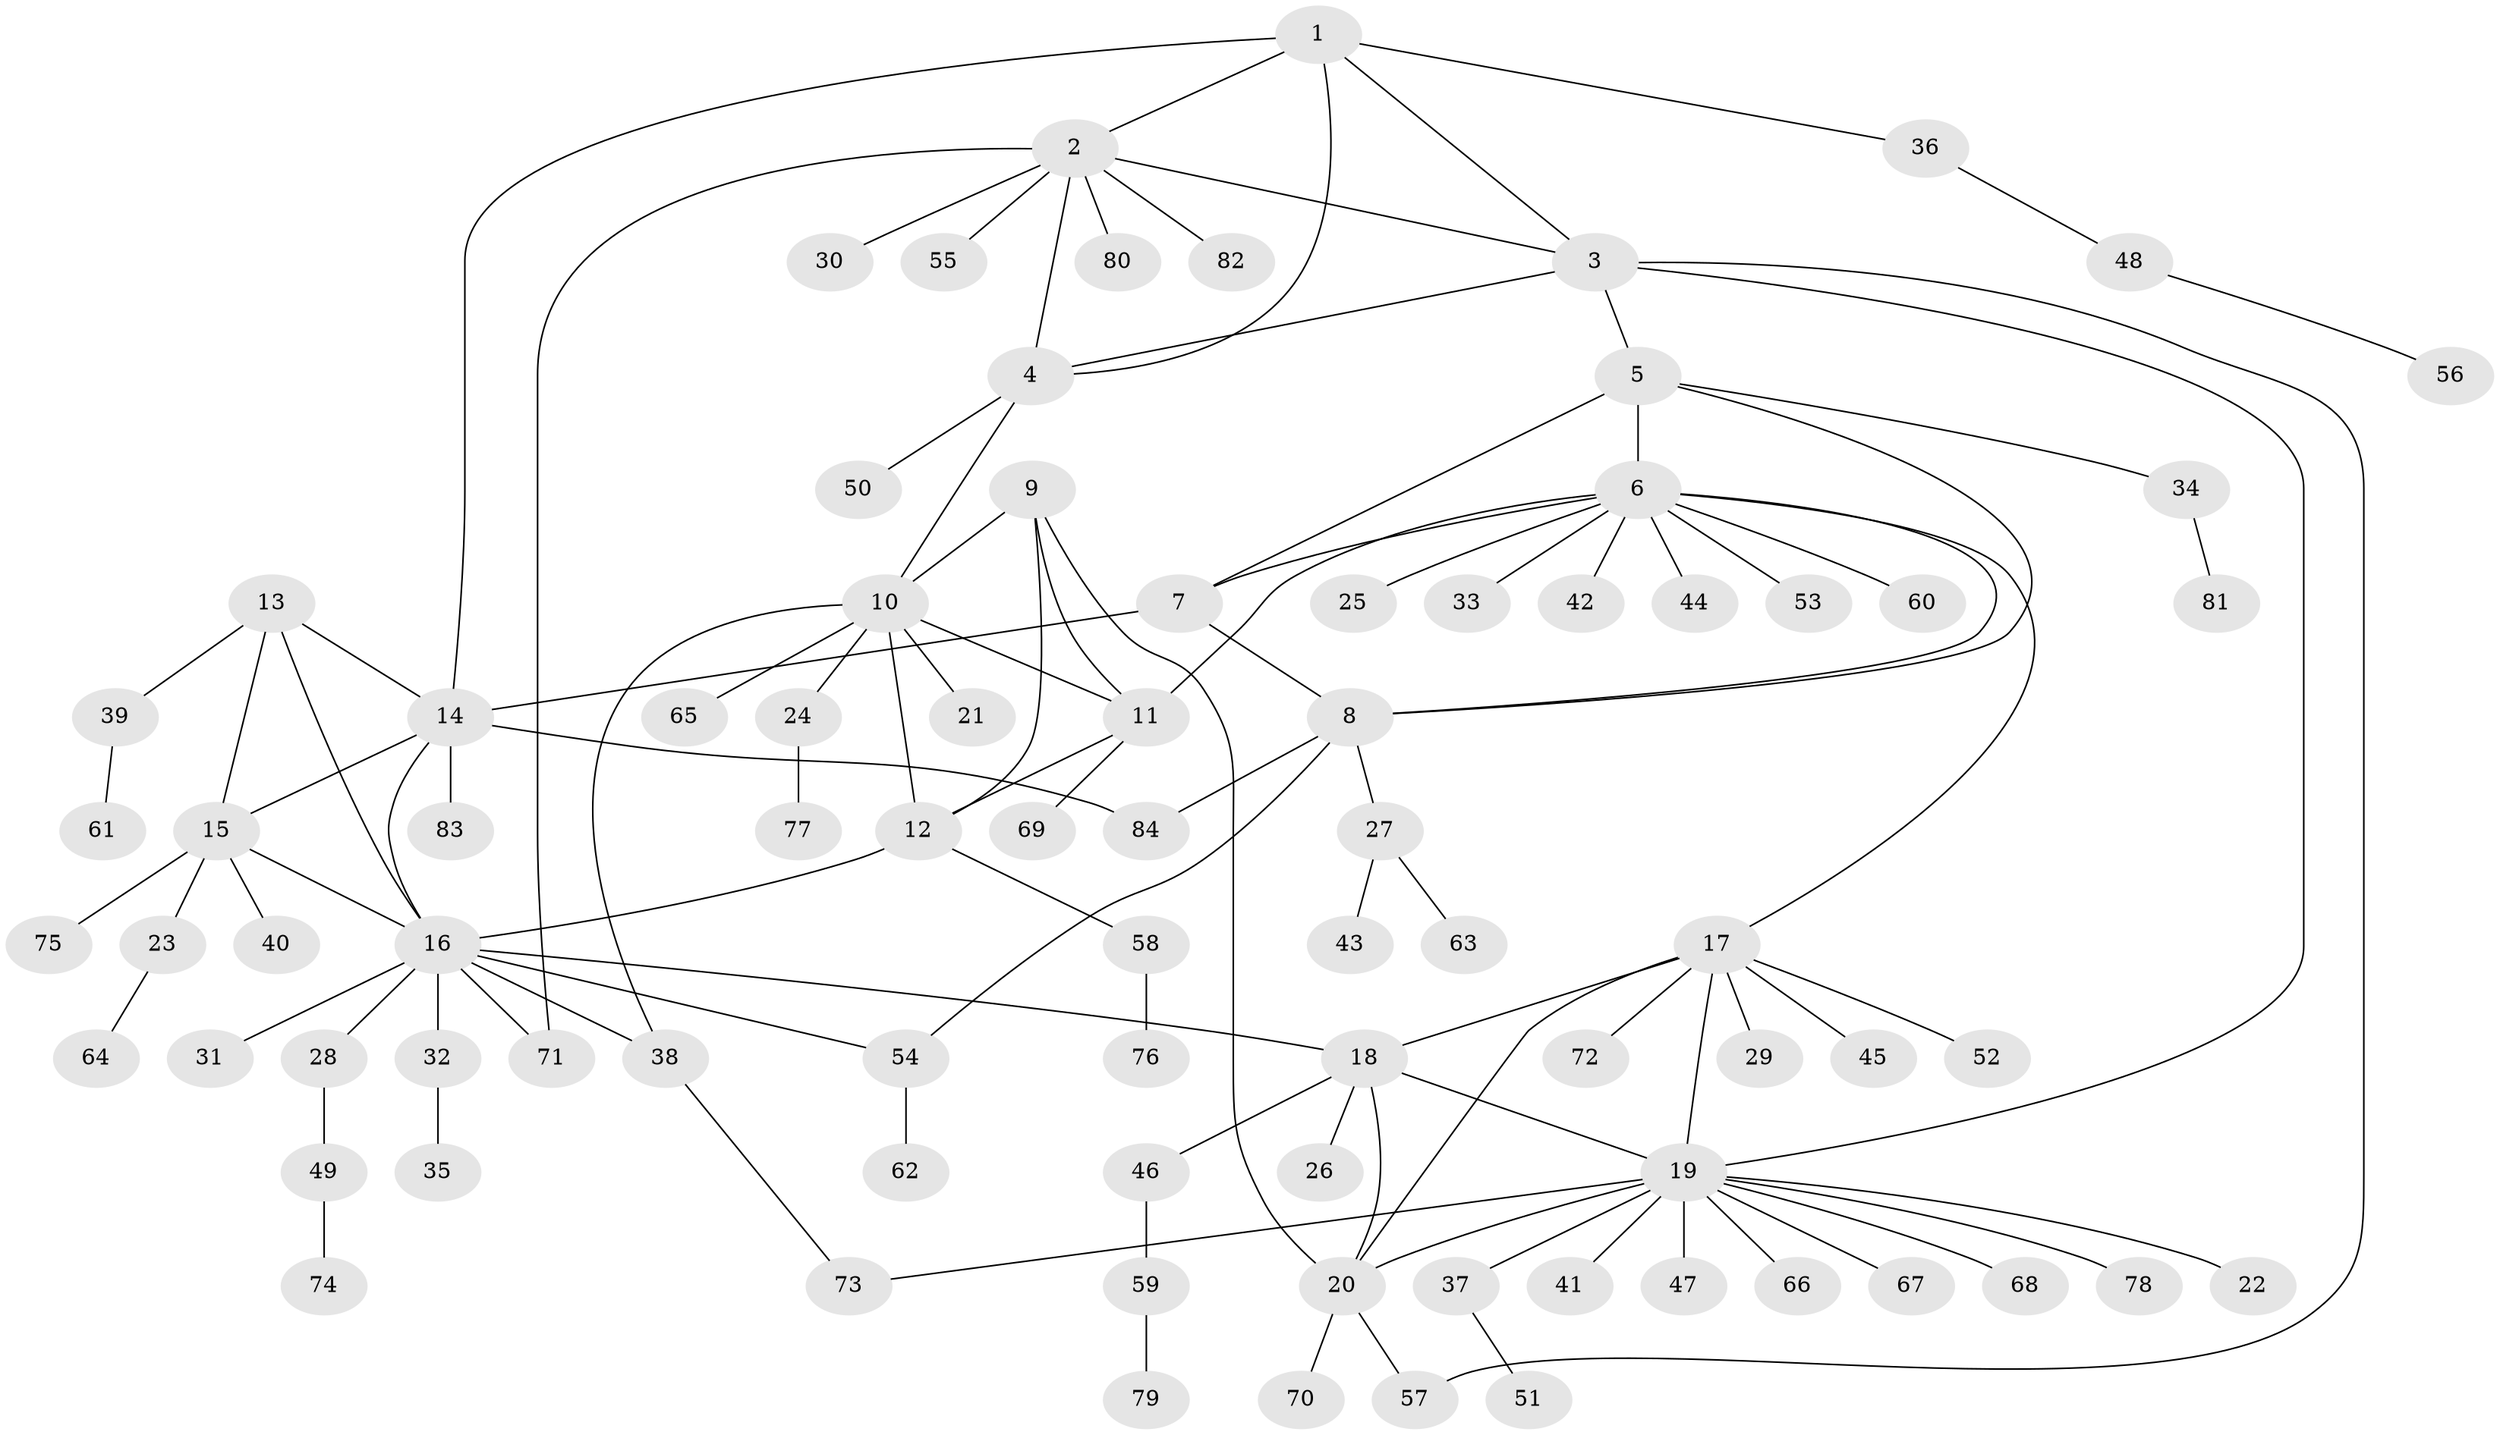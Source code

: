 // coarse degree distribution, {7: 0.01639344262295082, 6: 0.04918032786885246, 3: 0.04918032786885246, 5: 0.04918032786885246, 9: 0.01639344262295082, 4: 0.03278688524590164, 13: 0.01639344262295082, 10: 0.01639344262295082, 11: 0.01639344262295082, 1: 0.5901639344262295, 2: 0.14754098360655737}
// Generated by graph-tools (version 1.1) at 2025/42/03/06/25 10:42:10]
// undirected, 84 vertices, 110 edges
graph export_dot {
graph [start="1"]
  node [color=gray90,style=filled];
  1;
  2;
  3;
  4;
  5;
  6;
  7;
  8;
  9;
  10;
  11;
  12;
  13;
  14;
  15;
  16;
  17;
  18;
  19;
  20;
  21;
  22;
  23;
  24;
  25;
  26;
  27;
  28;
  29;
  30;
  31;
  32;
  33;
  34;
  35;
  36;
  37;
  38;
  39;
  40;
  41;
  42;
  43;
  44;
  45;
  46;
  47;
  48;
  49;
  50;
  51;
  52;
  53;
  54;
  55;
  56;
  57;
  58;
  59;
  60;
  61;
  62;
  63;
  64;
  65;
  66;
  67;
  68;
  69;
  70;
  71;
  72;
  73;
  74;
  75;
  76;
  77;
  78;
  79;
  80;
  81;
  82;
  83;
  84;
  1 -- 2;
  1 -- 3;
  1 -- 4;
  1 -- 14;
  1 -- 36;
  2 -- 3;
  2 -- 4;
  2 -- 30;
  2 -- 55;
  2 -- 71;
  2 -- 80;
  2 -- 82;
  3 -- 4;
  3 -- 5;
  3 -- 19;
  3 -- 57;
  4 -- 10;
  4 -- 50;
  5 -- 6;
  5 -- 7;
  5 -- 8;
  5 -- 34;
  6 -- 7;
  6 -- 8;
  6 -- 11;
  6 -- 17;
  6 -- 25;
  6 -- 33;
  6 -- 42;
  6 -- 44;
  6 -- 53;
  6 -- 60;
  7 -- 8;
  7 -- 14;
  8 -- 27;
  8 -- 54;
  8 -- 84;
  9 -- 10;
  9 -- 11;
  9 -- 12;
  9 -- 20;
  10 -- 11;
  10 -- 12;
  10 -- 21;
  10 -- 24;
  10 -- 38;
  10 -- 65;
  11 -- 12;
  11 -- 69;
  12 -- 16;
  12 -- 58;
  13 -- 14;
  13 -- 15;
  13 -- 16;
  13 -- 39;
  14 -- 15;
  14 -- 16;
  14 -- 83;
  14 -- 84;
  15 -- 16;
  15 -- 23;
  15 -- 40;
  15 -- 75;
  16 -- 18;
  16 -- 28;
  16 -- 31;
  16 -- 32;
  16 -- 38;
  16 -- 54;
  16 -- 71;
  17 -- 18;
  17 -- 19;
  17 -- 20;
  17 -- 29;
  17 -- 45;
  17 -- 52;
  17 -- 72;
  18 -- 19;
  18 -- 20;
  18 -- 26;
  18 -- 46;
  19 -- 20;
  19 -- 22;
  19 -- 37;
  19 -- 41;
  19 -- 47;
  19 -- 66;
  19 -- 67;
  19 -- 68;
  19 -- 73;
  19 -- 78;
  20 -- 57;
  20 -- 70;
  23 -- 64;
  24 -- 77;
  27 -- 43;
  27 -- 63;
  28 -- 49;
  32 -- 35;
  34 -- 81;
  36 -- 48;
  37 -- 51;
  38 -- 73;
  39 -- 61;
  46 -- 59;
  48 -- 56;
  49 -- 74;
  54 -- 62;
  58 -- 76;
  59 -- 79;
}
